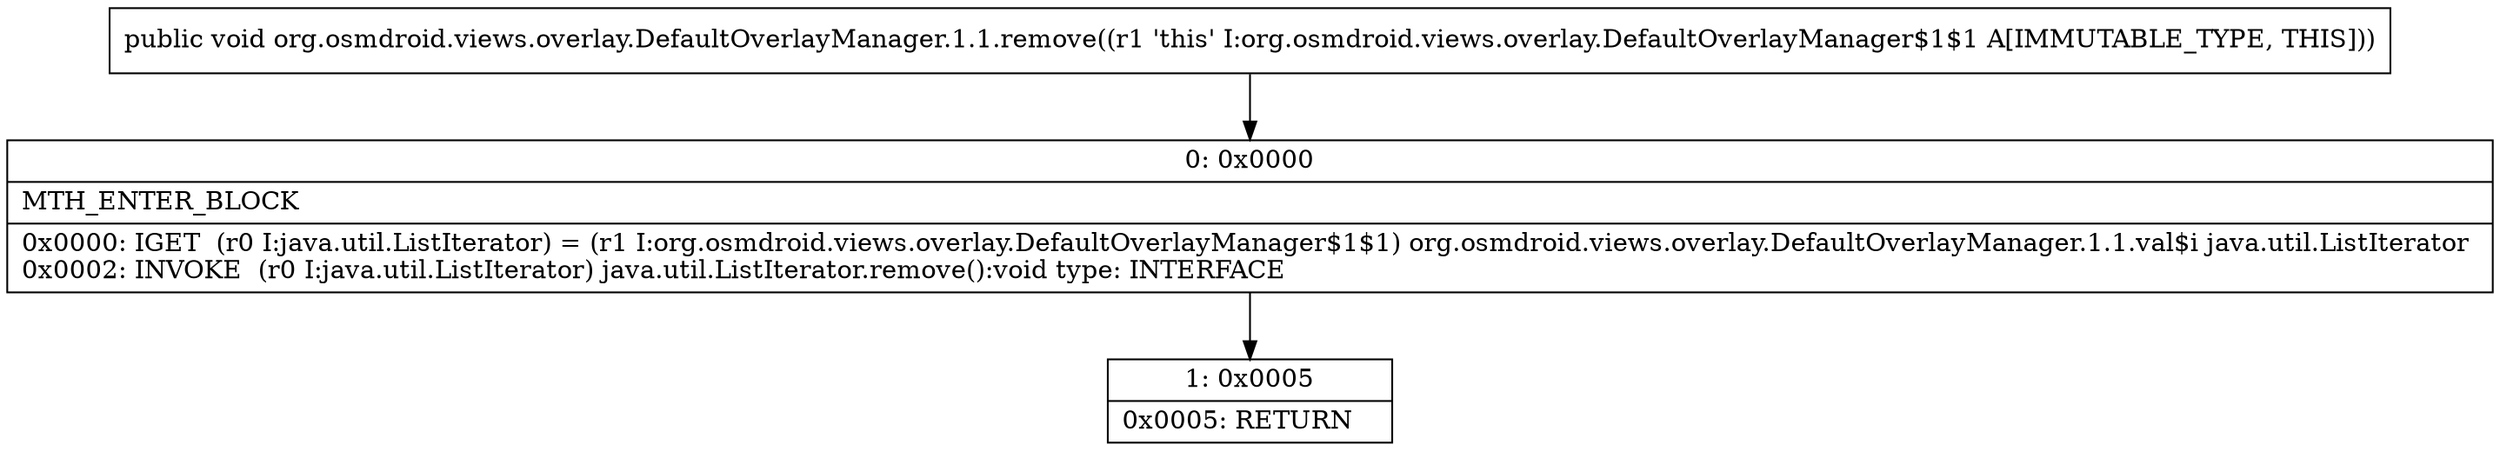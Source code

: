 digraph "CFG fororg.osmdroid.views.overlay.DefaultOverlayManager.1.1.remove()V" {
Node_0 [shape=record,label="{0\:\ 0x0000|MTH_ENTER_BLOCK\l|0x0000: IGET  (r0 I:java.util.ListIterator) = (r1 I:org.osmdroid.views.overlay.DefaultOverlayManager$1$1) org.osmdroid.views.overlay.DefaultOverlayManager.1.1.val$i java.util.ListIterator \l0x0002: INVOKE  (r0 I:java.util.ListIterator) java.util.ListIterator.remove():void type: INTERFACE \l}"];
Node_1 [shape=record,label="{1\:\ 0x0005|0x0005: RETURN   \l}"];
MethodNode[shape=record,label="{public void org.osmdroid.views.overlay.DefaultOverlayManager.1.1.remove((r1 'this' I:org.osmdroid.views.overlay.DefaultOverlayManager$1$1 A[IMMUTABLE_TYPE, THIS])) }"];
MethodNode -> Node_0;
Node_0 -> Node_1;
}

